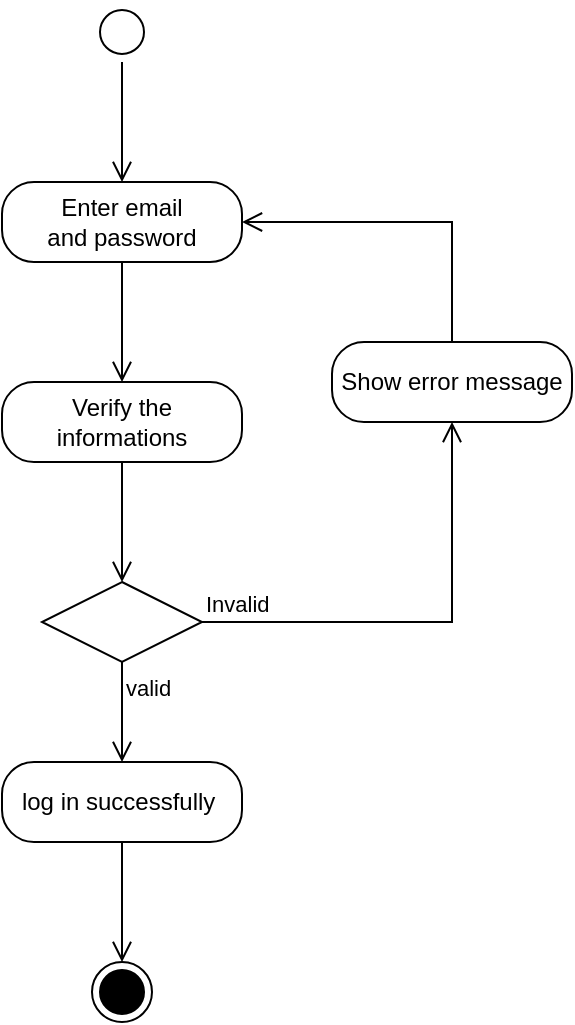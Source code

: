 <mxfile>
    <diagram name="Page-1" id="e7e014a7-5840-1c2e-5031-d8a46d1fe8dd">
        <mxGraphModel dx="918" dy="564" grid="1" gridSize="10" guides="1" tooltips="1" connect="1" arrows="1" fold="1" page="1" pageScale="1" pageWidth="1169" pageHeight="826" background="none" math="0" shadow="0">
            <root>
                <mxCell id="0"/>
                <mxCell id="1" parent="0"/>
                <mxCell id="MJ4kscQ1FfEokvWsICFQ-41" value="" style="ellipse;html=1;shape=startState;labelBackgroundColor=none;" parent="1" vertex="1">
                    <mxGeometry x="540" y="20" width="30" height="30" as="geometry"/>
                </mxCell>
                <mxCell id="MJ4kscQ1FfEokvWsICFQ-42" value="" style="edgeStyle=orthogonalEdgeStyle;html=1;verticalAlign=bottom;endArrow=open;endSize=8;rounded=0;labelBackgroundColor=none;fontColor=default;" parent="1" source="MJ4kscQ1FfEokvWsICFQ-41" edge="1">
                    <mxGeometry relative="1" as="geometry">
                        <mxPoint x="555" y="110" as="targetPoint"/>
                    </mxGeometry>
                </mxCell>
                <mxCell id="MJ4kscQ1FfEokvWsICFQ-45" value="Enter email&lt;div&gt;and password&lt;/div&gt;" style="rounded=1;whiteSpace=wrap;html=1;arcSize=40;labelBackgroundColor=none;" parent="1" vertex="1">
                    <mxGeometry x="495" y="110" width="120" height="40" as="geometry"/>
                </mxCell>
                <mxCell id="MJ4kscQ1FfEokvWsICFQ-46" value="" style="edgeStyle=orthogonalEdgeStyle;html=1;verticalAlign=bottom;endArrow=open;endSize=8;rounded=0;labelBackgroundColor=none;fontColor=default;" parent="1" source="MJ4kscQ1FfEokvWsICFQ-45" edge="1">
                    <mxGeometry relative="1" as="geometry">
                        <mxPoint x="555" y="210" as="targetPoint"/>
                    </mxGeometry>
                </mxCell>
                <mxCell id="MJ4kscQ1FfEokvWsICFQ-47" value="Verify the informations" style="rounded=1;whiteSpace=wrap;html=1;arcSize=40;labelBackgroundColor=none;" parent="1" vertex="1">
                    <mxGeometry x="495" y="210" width="120" height="40" as="geometry"/>
                </mxCell>
                <mxCell id="MJ4kscQ1FfEokvWsICFQ-48" value="" style="edgeStyle=orthogonalEdgeStyle;html=1;verticalAlign=bottom;endArrow=open;endSize=8;rounded=0;labelBackgroundColor=none;fontColor=default;" parent="1" source="MJ4kscQ1FfEokvWsICFQ-47" edge="1">
                    <mxGeometry relative="1" as="geometry">
                        <mxPoint x="555" y="310" as="targetPoint"/>
                    </mxGeometry>
                </mxCell>
                <mxCell id="MJ4kscQ1FfEokvWsICFQ-49" value="" style="rhombus;whiteSpace=wrap;html=1;labelBackgroundColor=none;" parent="1" vertex="1">
                    <mxGeometry x="515" y="310" width="80" height="40" as="geometry"/>
                </mxCell>
                <mxCell id="MJ4kscQ1FfEokvWsICFQ-50" value="Invalid" style="edgeStyle=orthogonalEdgeStyle;html=1;align=left;verticalAlign=bottom;endArrow=open;endSize=8;rounded=0;entryX=0.5;entryY=1;entryDx=0;entryDy=0;labelBackgroundColor=none;fontColor=default;" parent="1" source="MJ4kscQ1FfEokvWsICFQ-49" target="MJ4kscQ1FfEokvWsICFQ-52" edge="1">
                    <mxGeometry x="-1" relative="1" as="geometry">
                        <mxPoint x="720" y="260" as="targetPoint"/>
                        <Array as="points">
                            <mxPoint x="720" y="330"/>
                        </Array>
                    </mxGeometry>
                </mxCell>
                <mxCell id="MJ4kscQ1FfEokvWsICFQ-51" value="valid" style="edgeStyle=orthogonalEdgeStyle;html=1;align=left;verticalAlign=top;endArrow=open;endSize=8;rounded=0;labelBackgroundColor=none;fontColor=default;" parent="1" source="MJ4kscQ1FfEokvWsICFQ-49" edge="1">
                    <mxGeometry x="-1" relative="1" as="geometry">
                        <mxPoint x="555" y="400" as="targetPoint"/>
                    </mxGeometry>
                </mxCell>
                <mxCell id="MJ4kscQ1FfEokvWsICFQ-52" value="Show error message" style="rounded=1;whiteSpace=wrap;html=1;arcSize=40;labelBackgroundColor=none;" parent="1" vertex="1">
                    <mxGeometry x="660" y="190" width="120" height="40" as="geometry"/>
                </mxCell>
                <mxCell id="MJ4kscQ1FfEokvWsICFQ-53" value="" style="edgeStyle=orthogonalEdgeStyle;html=1;verticalAlign=bottom;endArrow=open;endSize=8;rounded=0;entryX=1;entryY=0.5;entryDx=0;entryDy=0;labelBackgroundColor=none;fontColor=default;" parent="1" source="MJ4kscQ1FfEokvWsICFQ-52" target="MJ4kscQ1FfEokvWsICFQ-45" edge="1">
                    <mxGeometry relative="1" as="geometry">
                        <mxPoint x="720" y="290" as="targetPoint"/>
                        <Array as="points">
                            <mxPoint x="720" y="130"/>
                        </Array>
                    </mxGeometry>
                </mxCell>
                <mxCell id="MJ4kscQ1FfEokvWsICFQ-54" value="log in successfully&amp;nbsp;" style="rounded=1;whiteSpace=wrap;html=1;arcSize=40;labelBackgroundColor=none;" parent="1" vertex="1">
                    <mxGeometry x="495" y="400" width="120" height="40" as="geometry"/>
                </mxCell>
                <mxCell id="MJ4kscQ1FfEokvWsICFQ-55" value="" style="edgeStyle=orthogonalEdgeStyle;html=1;verticalAlign=bottom;endArrow=open;endSize=8;rounded=0;entryX=0.5;entryY=0;entryDx=0;entryDy=0;labelBackgroundColor=none;fontColor=default;" parent="1" source="MJ4kscQ1FfEokvWsICFQ-54" target="2" edge="1">
                    <mxGeometry relative="1" as="geometry">
                        <mxPoint x="555" y="500" as="targetPoint"/>
                    </mxGeometry>
                </mxCell>
                <mxCell id="2" value="" style="ellipse;html=1;shape=endState;fillColor=strokeColor;" vertex="1" parent="1">
                    <mxGeometry x="540" y="500" width="30" height="30" as="geometry"/>
                </mxCell>
            </root>
        </mxGraphModel>
    </diagram>
</mxfile>